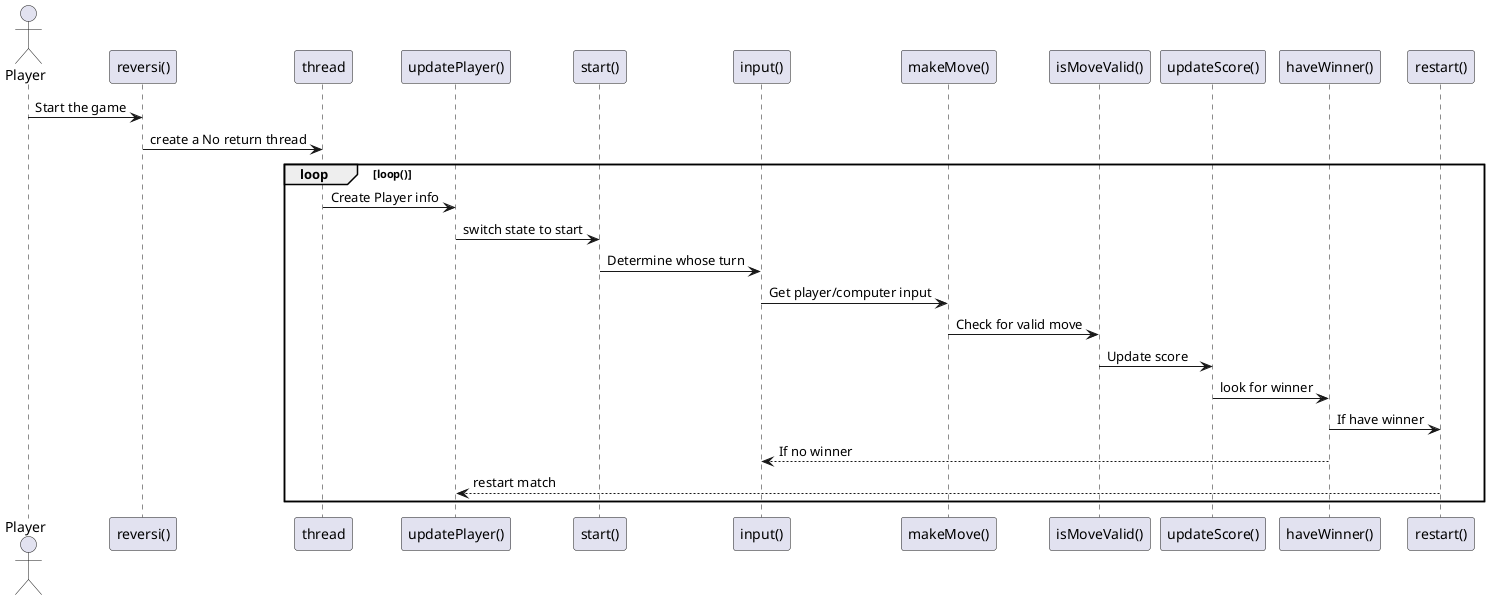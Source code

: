 @startuml
actor       Player       as A

A -> "reversi()": Start the game


"reversi()" -> "thread" : create a No return thread

loop loop()
    "thread" -> "updatePlayer()" : Create Player info
    "updatePlayer()" -> "start()": switch state to start
    "start()" -> "input()": Determine whose turn
    "input()" -> "makeMove()": Get player/computer input
    "makeMove()" -> "isMoveValid()": Check for valid move
    "isMoveValid()" -> "updateScore()": Update score
    "updateScore()" -> "haveWinner()": look for winner
    "haveWinner()" -> "restart()": If have winner
    "haveWinner()" --> "input()": If no winner
    "restart()" --> "updatePlayer()": restart match
end

@enduml